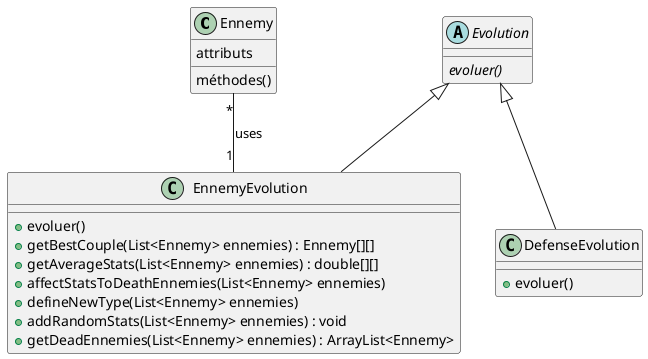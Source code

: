 @startuml

'CLASSES
class Ennemy {
    attributs
    méthodes()
}

abstract class Evolution {
    {abstract} evoluer()
}

class EnnemyEvolution {
    +evoluer()
    +getBestCouple(List<Ennemy> ennemies) : Ennemy[][]
    +getAverageStats(List<Ennemy> ennemies) : double[][]
    +affectStatsToDeathEnnemies(List<Ennemy> ennemies)
    +defineNewType(List<Ennemy> ennemies)
    +addRandomStats(List<Ennemy> ennemies) : void
    +getDeadEnnemies(List<Ennemy> ennemies) : ArrayList<Ennemy>
}

class DefenseEvolution {
    +evoluer()
}

'RELATIONS ENTRE LES CLASSES
Evolution <|-- EnnemyEvolution
Evolution <|-- DefenseEvolution
Ennemy "*" -- "1" EnnemyEvolution: uses

@enduml